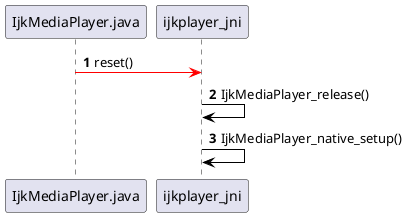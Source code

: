 @startuml
autonumber

IjkMediaPlayer.java [#FF0000]-> ijkplayer_jni:reset()

ijkplayer_jni [#000000]-> ijkplayer_jni:IjkMediaPlayer_release()

ijkplayer_jni [#000000]-> ijkplayer_jni:IjkMediaPlayer_native_setup()

@enduml